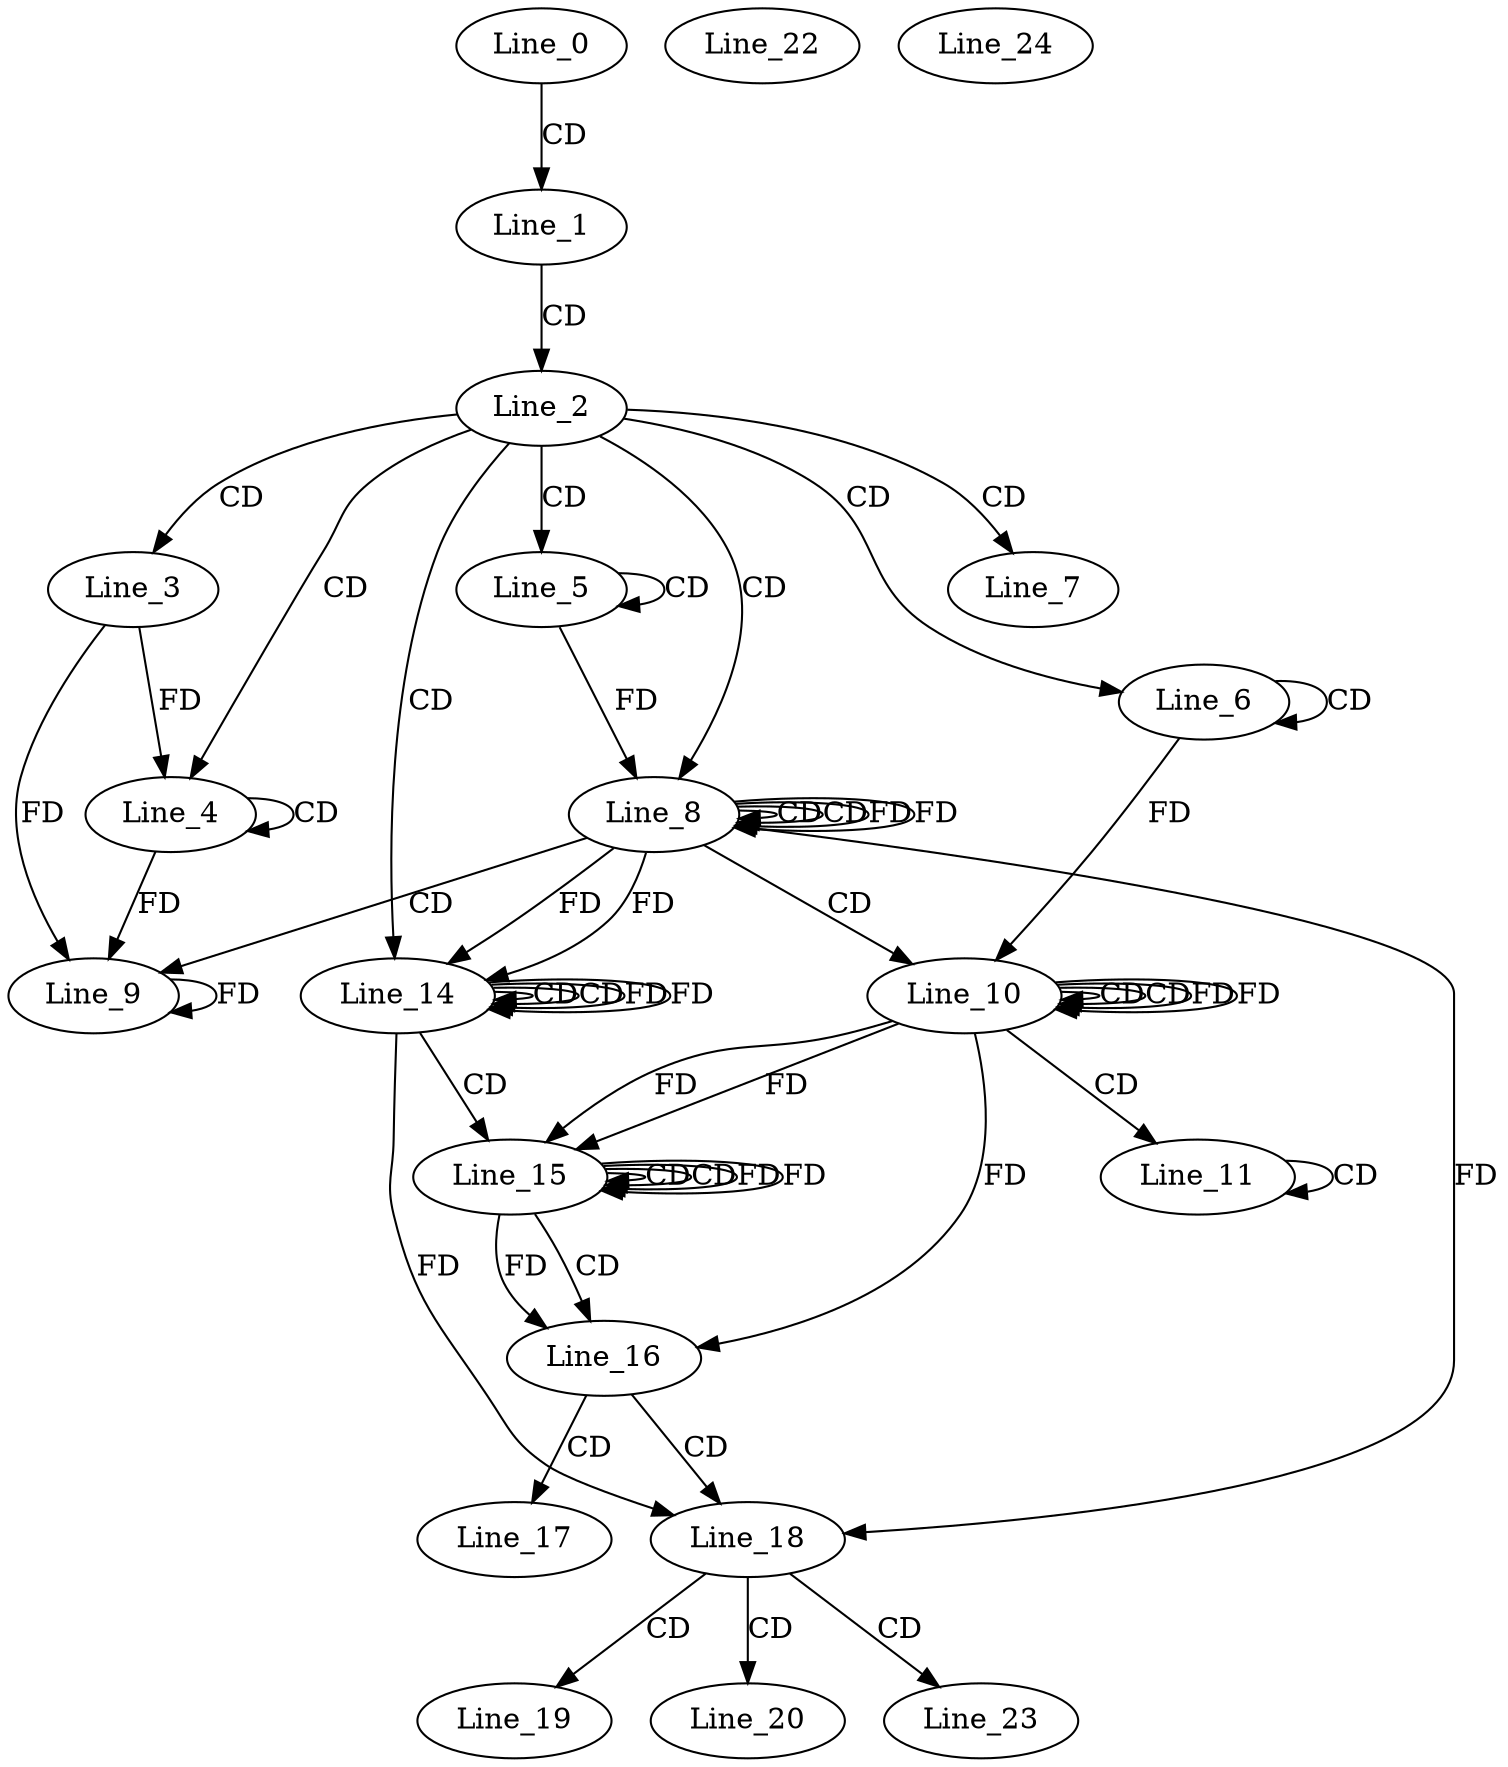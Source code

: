 digraph G {
  Line_0;
  Line_1;
  Line_2;
  Line_3;
  Line_4;
  Line_4;
  Line_4;
  Line_5;
  Line_5;
  Line_6;
  Line_6;
  Line_7;
  Line_8;
  Line_8;
  Line_8;
  Line_9;
  Line_9;
  Line_9;
  Line_10;
  Line_10;
  Line_10;
  Line_11;
  Line_11;
  Line_14;
  Line_14;
  Line_14;
  Line_15;
  Line_15;
  Line_15;
  Line_16;
  Line_17;
  Line_18;
  Line_19;
  Line_20;
  Line_22;
  Line_23;
  Line_24;
  Line_0 -> Line_1 [ label="CD" ];
  Line_1 -> Line_2 [ label="CD" ];
  Line_2 -> Line_3 [ label="CD" ];
  Line_2 -> Line_4 [ label="CD" ];
  Line_4 -> Line_4 [ label="CD" ];
  Line_3 -> Line_4 [ label="FD" ];
  Line_2 -> Line_5 [ label="CD" ];
  Line_5 -> Line_5 [ label="CD" ];
  Line_2 -> Line_6 [ label="CD" ];
  Line_6 -> Line_6 [ label="CD" ];
  Line_2 -> Line_7 [ label="CD" ];
  Line_2 -> Line_8 [ label="CD" ];
  Line_8 -> Line_8 [ label="CD" ];
  Line_5 -> Line_8 [ label="FD" ];
  Line_8 -> Line_8 [ label="CD" ];
  Line_8 -> Line_8 [ label="FD" ];
  Line_8 -> Line_9 [ label="CD" ];
  Line_9 -> Line_9 [ label="FD" ];
  Line_4 -> Line_9 [ label="FD" ];
  Line_3 -> Line_9 [ label="FD" ];
  Line_8 -> Line_10 [ label="CD" ];
  Line_10 -> Line_10 [ label="CD" ];
  Line_6 -> Line_10 [ label="FD" ];
  Line_10 -> Line_10 [ label="CD" ];
  Line_10 -> Line_10 [ label="FD" ];
  Line_10 -> Line_11 [ label="CD" ];
  Line_11 -> Line_11 [ label="CD" ];
  Line_2 -> Line_14 [ label="CD" ];
  Line_14 -> Line_14 [ label="CD" ];
  Line_8 -> Line_14 [ label="FD" ];
  Line_14 -> Line_14 [ label="CD" ];
  Line_14 -> Line_14 [ label="FD" ];
  Line_8 -> Line_14 [ label="FD" ];
  Line_14 -> Line_15 [ label="CD" ];
  Line_15 -> Line_15 [ label="CD" ];
  Line_10 -> Line_15 [ label="FD" ];
  Line_15 -> Line_15 [ label="CD" ];
  Line_15 -> Line_15 [ label="FD" ];
  Line_10 -> Line_15 [ label="FD" ];
  Line_15 -> Line_16 [ label="CD" ];
  Line_15 -> Line_16 [ label="FD" ];
  Line_10 -> Line_16 [ label="FD" ];
  Line_16 -> Line_17 [ label="CD" ];
  Line_16 -> Line_18 [ label="CD" ];
  Line_14 -> Line_18 [ label="FD" ];
  Line_8 -> Line_18 [ label="FD" ];
  Line_18 -> Line_19 [ label="CD" ];
  Line_18 -> Line_20 [ label="CD" ];
  Line_18 -> Line_23 [ label="CD" ];
  Line_8 -> Line_8 [ label="FD" ];
  Line_10 -> Line_10 [ label="FD" ];
  Line_14 -> Line_14 [ label="FD" ];
  Line_15 -> Line_15 [ label="FD" ];
}
